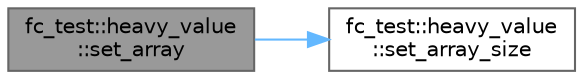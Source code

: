 digraph "fc_test::heavy_value::set_array"
{
 // LATEX_PDF_SIZE
  bgcolor="transparent";
  edge [fontname=Helvetica,fontsize=10,labelfontname=Helvetica,labelfontsize=10];
  node [fontname=Helvetica,fontsize=10,shape=box,height=0.2,width=0.4];
  rankdir="LR";
  Node1 [id="Node000001",label="fc_test::heavy_value\l::set_array",height=0.2,width=0.4,color="gray40", fillcolor="grey60", style="filled", fontcolor="black",tooltip=" "];
  Node1 -> Node2 [id="edge1_Node000001_Node000002",color="steelblue1",style="solid",tooltip=" "];
  Node2 [id="Node000002",label="fc_test::heavy_value\l::set_array_size",height=0.2,width=0.4,color="grey40", fillcolor="white", style="filled",URL="$structfc__test_1_1heavy__value.html#af61cfcc09b8ee781a83cd6317fff3e73",tooltip=" "];
}
